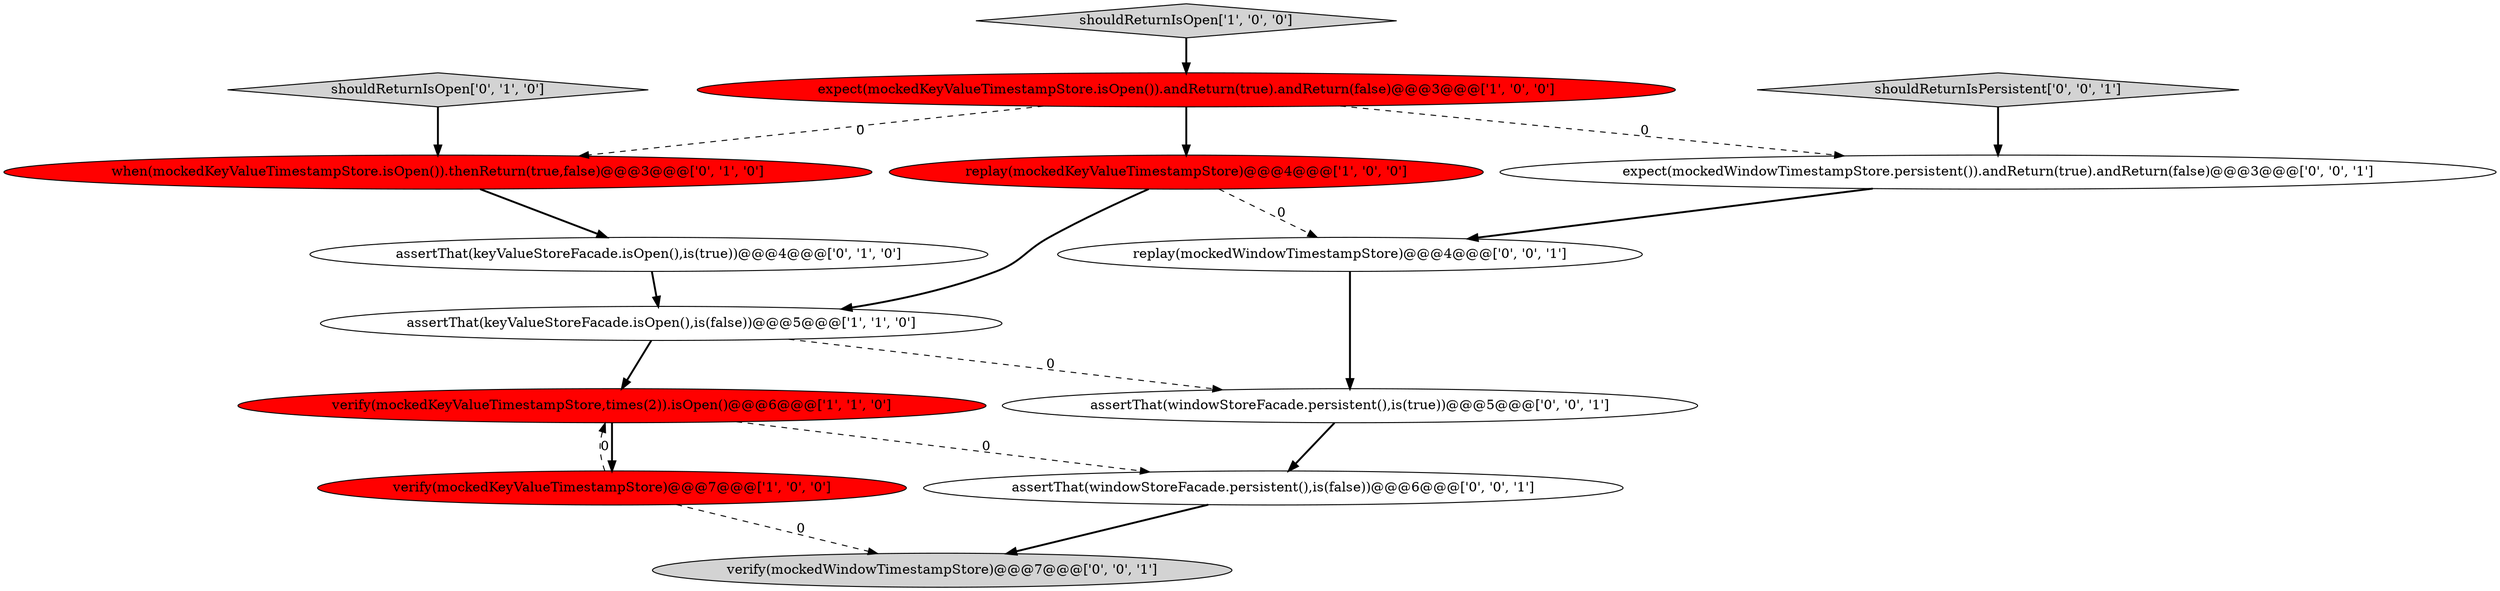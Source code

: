 digraph {
2 [style = filled, label = "replay(mockedKeyValueTimestampStore)@@@4@@@['1', '0', '0']", fillcolor = red, shape = ellipse image = "AAA1AAABBB1BBB"];
5 [style = filled, label = "verify(mockedKeyValueTimestampStore,times(2)).isOpen()@@@6@@@['1', '1', '0']", fillcolor = red, shape = ellipse image = "AAA1AAABBB1BBB"];
13 [style = filled, label = "replay(mockedWindowTimestampStore)@@@4@@@['0', '0', '1']", fillcolor = white, shape = ellipse image = "AAA0AAABBB3BBB"];
4 [style = filled, label = "assertThat(keyValueStoreFacade.isOpen(),is(false))@@@5@@@['1', '1', '0']", fillcolor = white, shape = ellipse image = "AAA0AAABBB1BBB"];
6 [style = filled, label = "when(mockedKeyValueTimestampStore.isOpen()).thenReturn(true,false)@@@3@@@['0', '1', '0']", fillcolor = red, shape = ellipse image = "AAA1AAABBB2BBB"];
7 [style = filled, label = "shouldReturnIsOpen['0', '1', '0']", fillcolor = lightgray, shape = diamond image = "AAA0AAABBB2BBB"];
3 [style = filled, label = "shouldReturnIsOpen['1', '0', '0']", fillcolor = lightgray, shape = diamond image = "AAA0AAABBB1BBB"];
10 [style = filled, label = "shouldReturnIsPersistent['0', '0', '1']", fillcolor = lightgray, shape = diamond image = "AAA0AAABBB3BBB"];
0 [style = filled, label = "expect(mockedKeyValueTimestampStore.isOpen()).andReturn(true).andReturn(false)@@@3@@@['1', '0', '0']", fillcolor = red, shape = ellipse image = "AAA1AAABBB1BBB"];
14 [style = filled, label = "verify(mockedWindowTimestampStore)@@@7@@@['0', '0', '1']", fillcolor = lightgray, shape = ellipse image = "AAA0AAABBB3BBB"];
8 [style = filled, label = "assertThat(keyValueStoreFacade.isOpen(),is(true))@@@4@@@['0', '1', '0']", fillcolor = white, shape = ellipse image = "AAA0AAABBB2BBB"];
9 [style = filled, label = "assertThat(windowStoreFacade.persistent(),is(true))@@@5@@@['0', '0', '1']", fillcolor = white, shape = ellipse image = "AAA0AAABBB3BBB"];
1 [style = filled, label = "verify(mockedKeyValueTimestampStore)@@@7@@@['1', '0', '0']", fillcolor = red, shape = ellipse image = "AAA1AAABBB1BBB"];
12 [style = filled, label = "assertThat(windowStoreFacade.persistent(),is(false))@@@6@@@['0', '0', '1']", fillcolor = white, shape = ellipse image = "AAA0AAABBB3BBB"];
11 [style = filled, label = "expect(mockedWindowTimestampStore.persistent()).andReturn(true).andReturn(false)@@@3@@@['0', '0', '1']", fillcolor = white, shape = ellipse image = "AAA0AAABBB3BBB"];
12->14 [style = bold, label=""];
5->1 [style = bold, label=""];
4->9 [style = dashed, label="0"];
0->11 [style = dashed, label="0"];
7->6 [style = bold, label=""];
13->9 [style = bold, label=""];
8->4 [style = bold, label=""];
9->12 [style = bold, label=""];
0->6 [style = dashed, label="0"];
1->5 [style = dashed, label="0"];
5->12 [style = dashed, label="0"];
11->13 [style = bold, label=""];
1->14 [style = dashed, label="0"];
2->4 [style = bold, label=""];
4->5 [style = bold, label=""];
2->13 [style = dashed, label="0"];
3->0 [style = bold, label=""];
6->8 [style = bold, label=""];
0->2 [style = bold, label=""];
10->11 [style = bold, label=""];
}
